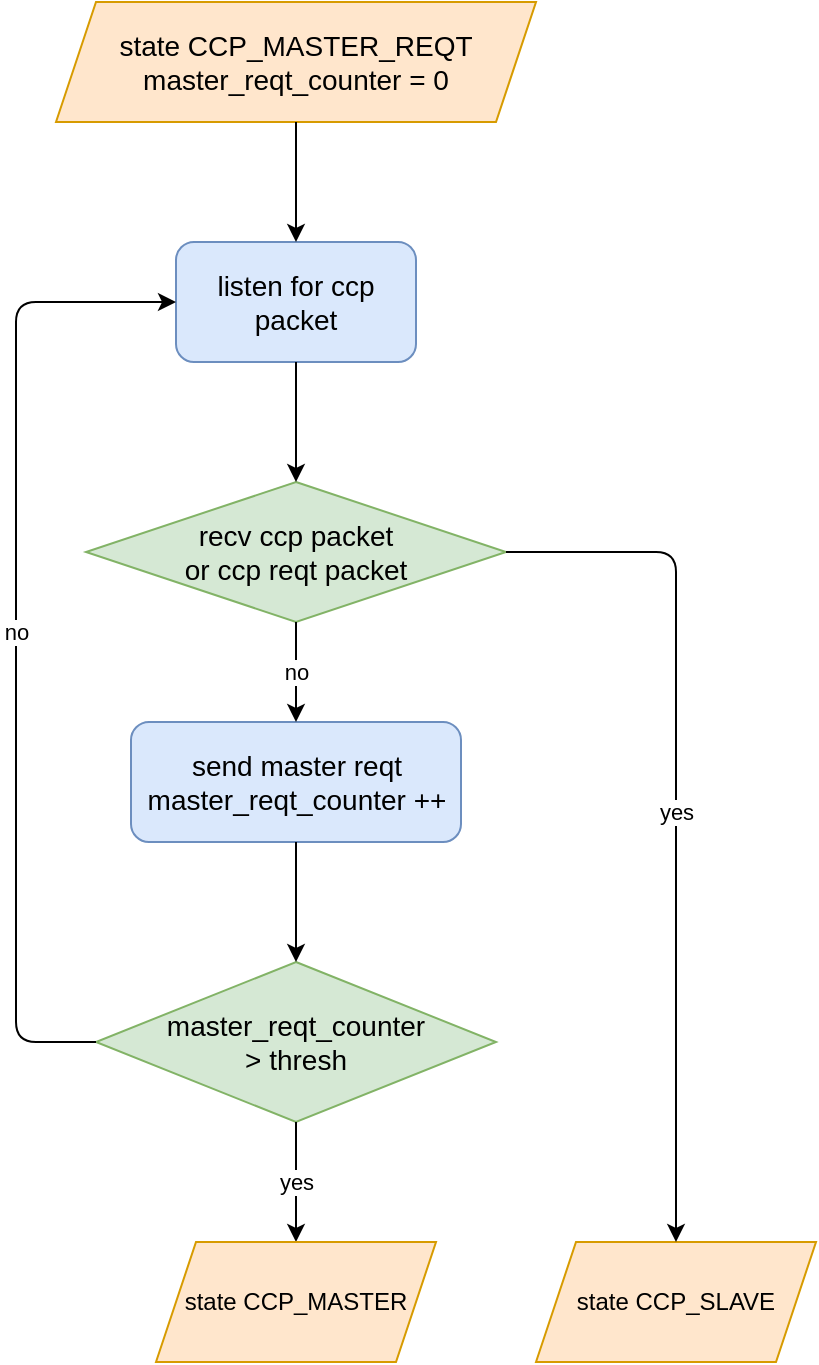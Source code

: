 <mxfile version="13.9.9" type="device"><diagram id="KBELwQPxRlzD4_hZ4moY" name="Page-1"><mxGraphModel dx="84" dy="569" grid="1" gridSize="10" guides="1" tooltips="1" connect="1" arrows="1" fold="1" page="1" pageScale="1" pageWidth="850" pageHeight="1100" math="0" shadow="0"><root><mxCell id="0"/><mxCell id="1" parent="0"/><mxCell id="W-vlIvGrjbLARq7sIpou-1" value="&lt;font style=&quot;font-size: 14px&quot;&gt;listen for ccp packet&lt;/font&gt;" style="rounded=1;whiteSpace=wrap;html=1;fillColor=#dae8fc;strokeColor=#6c8ebf;" parent="1" vertex="1"><mxGeometry x="980" y="140" width="120" height="60" as="geometry"/></mxCell><mxCell id="W-vlIvGrjbLARq7sIpou-2" value="&lt;font style=&quot;font-size: 14px&quot;&gt;send master reqt&lt;br&gt;master_reqt_counter ++&lt;/font&gt;" style="rounded=1;whiteSpace=wrap;html=1;fillColor=#dae8fc;strokeColor=#6c8ebf;" parent="1" vertex="1"><mxGeometry x="957.5" y="380" width="165" height="60" as="geometry"/></mxCell><mxCell id="W-vlIvGrjbLARq7sIpou-3" value="&lt;font style=&quot;font-size: 14px&quot;&gt;recv ccp packet&lt;br&gt;or ccp reqt packet&lt;/font&gt;" style="rhombus;whiteSpace=wrap;html=1;fillColor=#d5e8d4;strokeColor=#82b366;" parent="1" vertex="1"><mxGeometry x="935" y="260" width="210" height="70" as="geometry"/></mxCell><mxCell id="W-vlIvGrjbLARq7sIpou-4" value="no" style="endArrow=classic;html=1;exitX=0.5;exitY=1;exitDx=0;exitDy=0;entryX=0.5;entryY=0;entryDx=0;entryDy=0;" parent="1" source="W-vlIvGrjbLARq7sIpou-3" target="W-vlIvGrjbLARq7sIpou-2" edge="1"><mxGeometry width="50" height="50" relative="1" as="geometry"><mxPoint x="1000" y="270" as="sourcePoint"/><mxPoint x="1050" y="220" as="targetPoint"/></mxGeometry></mxCell><mxCell id="W-vlIvGrjbLARq7sIpou-5" value="&lt;span&gt;&lt;font style=&quot;font-size: 14px&quot;&gt;master_reqt_counter &lt;br&gt;&amp;gt; thresh&lt;/font&gt;&lt;/span&gt;" style="rhombus;whiteSpace=wrap;html=1;fillColor=#d5e8d4;strokeColor=#82b366;" parent="1" vertex="1"><mxGeometry x="940" y="500" width="200" height="80" as="geometry"/></mxCell><mxCell id="W-vlIvGrjbLARq7sIpou-6" value="" style="endArrow=classic;html=1;exitX=0.5;exitY=1;exitDx=0;exitDy=0;entryX=0.5;entryY=0;entryDx=0;entryDy=0;" parent="1" source="W-vlIvGrjbLARq7sIpou-2" target="W-vlIvGrjbLARq7sIpou-5" edge="1"><mxGeometry width="50" height="50" relative="1" as="geometry"><mxPoint x="1010" y="380" as="sourcePoint"/><mxPoint x="1060" y="330" as="targetPoint"/></mxGeometry></mxCell><mxCell id="W-vlIvGrjbLARq7sIpou-7" value="no" style="endArrow=classic;html=1;exitX=0;exitY=0.5;exitDx=0;exitDy=0;entryX=0;entryY=0.5;entryDx=0;entryDy=0;" parent="1" source="W-vlIvGrjbLARq7sIpou-5" target="W-vlIvGrjbLARq7sIpou-1" edge="1"><mxGeometry width="50" height="50" relative="1" as="geometry"><mxPoint x="1010" y="380" as="sourcePoint"/><mxPoint x="1060" y="330" as="targetPoint"/><Array as="points"><mxPoint x="900" y="540"/><mxPoint x="900" y="170"/></Array></mxGeometry></mxCell><mxCell id="W-vlIvGrjbLARq7sIpou-8" value="" style="endArrow=classic;html=1;exitX=0.5;exitY=1;exitDx=0;exitDy=0;" parent="1" source="W-vlIvGrjbLARq7sIpou-1" target="W-vlIvGrjbLARq7sIpou-3" edge="1"><mxGeometry width="50" height="50" relative="1" as="geometry"><mxPoint x="1020" y="360" as="sourcePoint"/><mxPoint x="1070" y="310" as="targetPoint"/></mxGeometry></mxCell><mxCell id="W-vlIvGrjbLARq7sIpou-9" value="yes" style="endArrow=classic;html=1;exitX=0.5;exitY=1;exitDx=0;exitDy=0;entryX=0.5;entryY=0;entryDx=0;entryDy=0;" parent="1" source="W-vlIvGrjbLARq7sIpou-5" target="W-vlIvGrjbLARq7sIpou-10" edge="1"><mxGeometry width="50" height="50" relative="1" as="geometry"><mxPoint x="1060" y="330" as="sourcePoint"/><mxPoint x="1160" y="460" as="targetPoint"/></mxGeometry></mxCell><mxCell id="W-vlIvGrjbLARq7sIpou-10" value="&lt;span&gt;state CCP_MASTER&lt;/span&gt;" style="shape=parallelogram;perimeter=parallelogramPerimeter;whiteSpace=wrap;html=1;fixedSize=1;fillColor=#ffe6cc;strokeColor=#d79b00;" parent="1" vertex="1"><mxGeometry x="970" y="640" width="140" height="60" as="geometry"/></mxCell><mxCell id="W-vlIvGrjbLARq7sIpou-11" value="&lt;font style=&quot;font-size: 14px&quot;&gt;&lt;span&gt;state CCP_MASTER_REQT&lt;br&gt;&lt;/span&gt;master_reqt_counter = 0&lt;/font&gt;&lt;span&gt;&lt;br&gt;&lt;/span&gt;" style="shape=parallelogram;perimeter=parallelogramPerimeter;whiteSpace=wrap;html=1;fixedSize=1;fillColor=#ffe6cc;strokeColor=#d79b00;" parent="1" vertex="1"><mxGeometry x="920" y="20" width="240" height="60" as="geometry"/></mxCell><mxCell id="W-vlIvGrjbLARq7sIpou-12" value="" style="endArrow=classic;html=1;exitX=0.5;exitY=1;exitDx=0;exitDy=0;entryX=0.5;entryY=0;entryDx=0;entryDy=0;" parent="1" source="W-vlIvGrjbLARq7sIpou-11" target="W-vlIvGrjbLARq7sIpou-1" edge="1"><mxGeometry width="50" height="50" relative="1" as="geometry"><mxPoint x="850" y="210" as="sourcePoint"/><mxPoint x="900" y="160" as="targetPoint"/></mxGeometry></mxCell><mxCell id="W-vlIvGrjbLARq7sIpou-13" value="&lt;span&gt;state CCP_SLAVE&lt;/span&gt;" style="shape=parallelogram;perimeter=parallelogramPerimeter;whiteSpace=wrap;html=1;fixedSize=1;fillColor=#ffe6cc;strokeColor=#d79b00;" parent="1" vertex="1"><mxGeometry x="1160" y="640" width="140" height="60" as="geometry"/></mxCell><mxCell id="W-vlIvGrjbLARq7sIpou-14" value="yes" style="endArrow=classic;html=1;exitX=1;exitY=0.5;exitDx=0;exitDy=0;entryX=0.5;entryY=0;entryDx=0;entryDy=0;" parent="1" source="W-vlIvGrjbLARq7sIpou-3" target="W-vlIvGrjbLARq7sIpou-13" edge="1"><mxGeometry width="50" height="50" relative="1" as="geometry"><mxPoint x="1380" y="340" as="sourcePoint"/><mxPoint x="1430" y="290" as="targetPoint"/><Array as="points"><mxPoint x="1230" y="295"/></Array></mxGeometry></mxCell></root></mxGraphModel></diagram></mxfile>